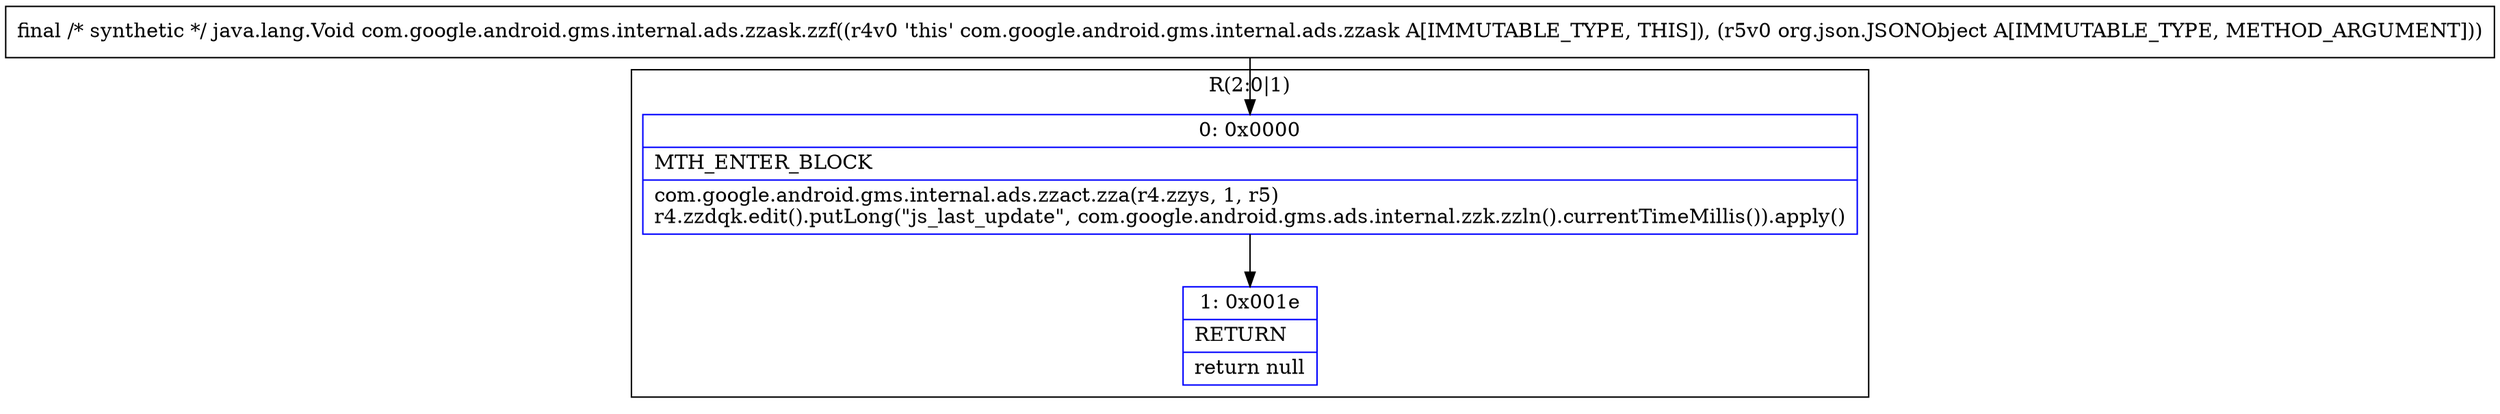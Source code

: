 digraph "CFG forcom.google.android.gms.internal.ads.zzask.zzf(Lorg\/json\/JSONObject;)Ljava\/lang\/Void;" {
subgraph cluster_Region_1727163540 {
label = "R(2:0|1)";
node [shape=record,color=blue];
Node_0 [shape=record,label="{0\:\ 0x0000|MTH_ENTER_BLOCK\l|com.google.android.gms.internal.ads.zzact.zza(r4.zzys, 1, r5)\lr4.zzdqk.edit().putLong(\"js_last_update\", com.google.android.gms.ads.internal.zzk.zzln().currentTimeMillis()).apply()\l}"];
Node_1 [shape=record,label="{1\:\ 0x001e|RETURN\l|return null\l}"];
}
MethodNode[shape=record,label="{final \/* synthetic *\/ java.lang.Void com.google.android.gms.internal.ads.zzask.zzf((r4v0 'this' com.google.android.gms.internal.ads.zzask A[IMMUTABLE_TYPE, THIS]), (r5v0 org.json.JSONObject A[IMMUTABLE_TYPE, METHOD_ARGUMENT])) }"];
MethodNode -> Node_0;
Node_0 -> Node_1;
}

